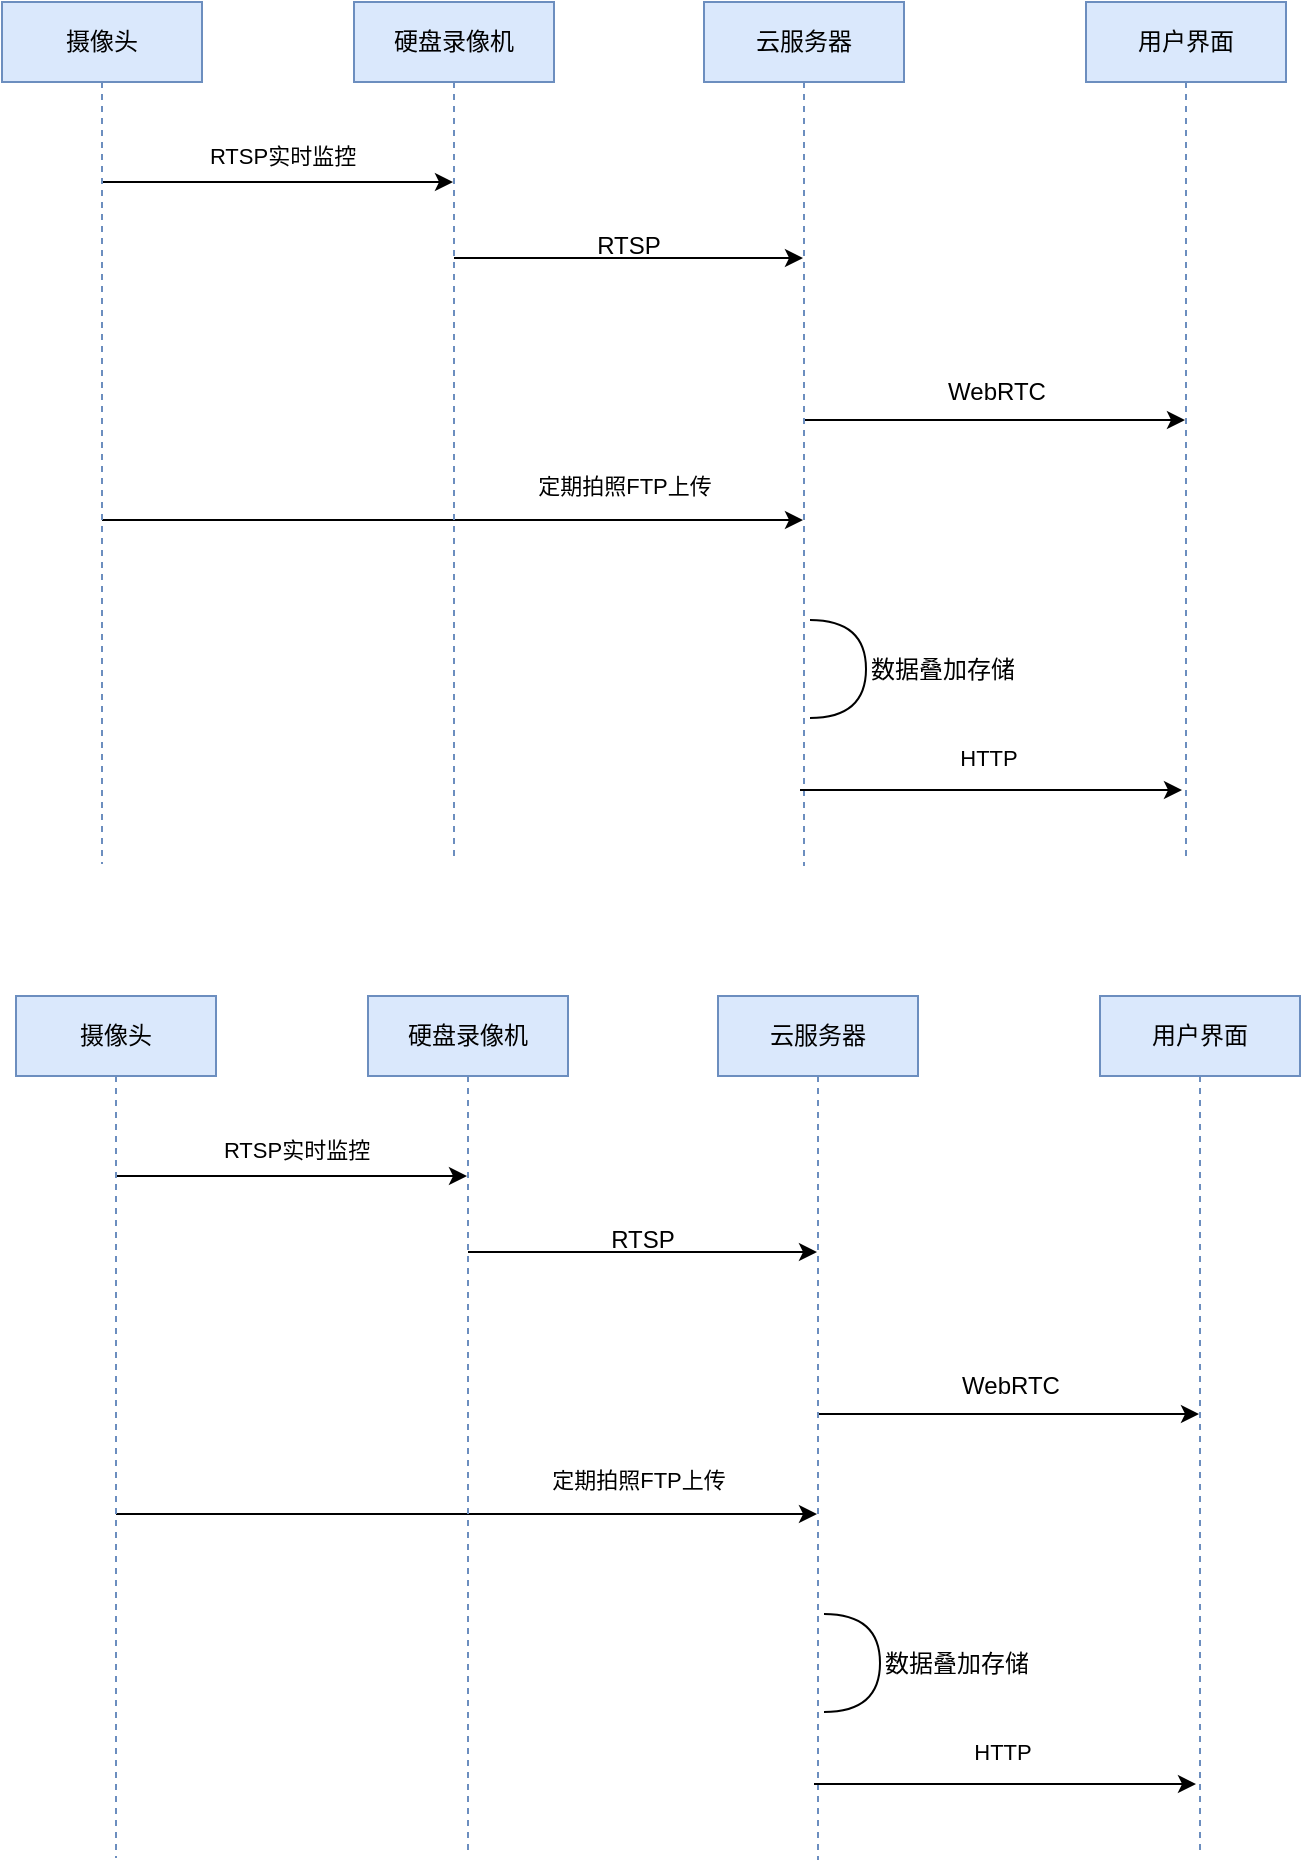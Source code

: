 <mxfile version="20.0.4" type="github"><diagram id="5IXWKcVClUF_Ixm6oIqO" name="Page-1"><mxGraphModel dx="2629" dy="1033" grid="0" gridSize="10" guides="1" tooltips="1" connect="1" arrows="1" fold="1" page="1" pageScale="1" pageWidth="827" pageHeight="1169" background="none" math="0" shadow="0"><root><mxCell id="0"/><mxCell id="1" parent="0"/><mxCell id="va7zsPbO62AZImjN0VQU-7" style="edgeStyle=orthogonalEdgeStyle;rounded=0;orthogonalLoop=1;jettySize=auto;html=1;" edge="1" parent="1" source="va7zsPbO62AZImjN0VQU-3" target="va7zsPbO62AZImjN0VQU-4"><mxGeometry relative="1" as="geometry"><Array as="points"><mxPoint x="202" y="178"/><mxPoint x="202" y="178"/></Array></mxGeometry></mxCell><mxCell id="va7zsPbO62AZImjN0VQU-8" value="RTSP实时监控" style="edgeLabel;html=1;align=center;verticalAlign=middle;resizable=0;points=[];" vertex="1" connectable="0" parent="va7zsPbO62AZImjN0VQU-7"><mxGeometry x="-0.171" relative="1" as="geometry"><mxPoint x="17" y="-13" as="offset"/></mxGeometry></mxCell><mxCell id="va7zsPbO62AZImjN0VQU-19" style="edgeStyle=orthogonalEdgeStyle;rounded=0;orthogonalLoop=1;jettySize=auto;html=1;" edge="1" parent="1" source="va7zsPbO62AZImjN0VQU-3" target="va7zsPbO62AZImjN0VQU-5"><mxGeometry relative="1" as="geometry"><mxPoint x="108.5" y="295.5" as="sourcePoint"/><mxPoint x="280" y="381" as="targetPoint"/><Array as="points"><mxPoint x="345" y="347"/><mxPoint x="345" y="347"/></Array></mxGeometry></mxCell><mxCell id="va7zsPbO62AZImjN0VQU-20" value="定期拍照FTP上传" style="edgeLabel;html=1;align=center;verticalAlign=middle;resizable=0;points=[];" vertex="1" connectable="0" parent="va7zsPbO62AZImjN0VQU-19"><mxGeometry x="-0.188" y="3" relative="1" as="geometry"><mxPoint x="118" y="-14" as="offset"/></mxGeometry></mxCell><mxCell id="va7zsPbO62AZImjN0VQU-3" value="摄像头" style="shape=umlLifeline;perimeter=lifelinePerimeter;whiteSpace=wrap;html=1;container=1;collapsible=0;recursiveResize=0;outlineConnect=0;fillColor=#dae8fc;strokeColor=#6c8ebf;" vertex="1" parent="1"><mxGeometry x="59" y="88" width="100" height="431" as="geometry"/></mxCell><mxCell id="va7zsPbO62AZImjN0VQU-12" style="edgeStyle=orthogonalEdgeStyle;rounded=0;orthogonalLoop=1;jettySize=auto;html=1;" edge="1" parent="1" source="va7zsPbO62AZImjN0VQU-4" target="va7zsPbO62AZImjN0VQU-5"><mxGeometry relative="1" as="geometry"><Array as="points"><mxPoint x="373" y="216"/><mxPoint x="373" y="216"/></Array></mxGeometry></mxCell><mxCell id="va7zsPbO62AZImjN0VQU-4" value="硬盘录像机" style="shape=umlLifeline;perimeter=lifelinePerimeter;whiteSpace=wrap;html=1;container=1;collapsible=0;recursiveResize=0;outlineConnect=0;fillColor=#dae8fc;strokeColor=#6c8ebf;" vertex="1" parent="1"><mxGeometry x="235" y="88" width="100" height="430" as="geometry"/></mxCell><mxCell id="va7zsPbO62AZImjN0VQU-15" style="edgeStyle=orthogonalEdgeStyle;rounded=0;orthogonalLoop=1;jettySize=auto;html=1;" edge="1" parent="1" target="va7zsPbO62AZImjN0VQU-6"><mxGeometry relative="1" as="geometry"><mxPoint x="459.5" y="297" as="sourcePoint"/><mxPoint x="650.5" y="299" as="targetPoint"/><Array as="points"><mxPoint x="591" y="297"/><mxPoint x="591" y="297"/></Array></mxGeometry></mxCell><mxCell id="va7zsPbO62AZImjN0VQU-5" value="云服务器" style="shape=umlLifeline;perimeter=lifelinePerimeter;whiteSpace=wrap;html=1;container=1;collapsible=0;recursiveResize=0;outlineConnect=0;fillColor=#dae8fc;strokeColor=#6c8ebf;" vertex="1" parent="1"><mxGeometry x="410" y="88" width="100" height="432" as="geometry"/></mxCell><mxCell id="va7zsPbO62AZImjN0VQU-23" value="" style="shape=requiredInterface;html=1;verticalLabelPosition=bottom;sketch=0;" vertex="1" parent="va7zsPbO62AZImjN0VQU-5"><mxGeometry x="53" y="309" width="28" height="49" as="geometry"/></mxCell><mxCell id="va7zsPbO62AZImjN0VQU-6" value="用户界面" style="shape=umlLifeline;perimeter=lifelinePerimeter;whiteSpace=wrap;html=1;container=1;collapsible=0;recursiveResize=0;outlineConnect=0;fillColor=#dae8fc;strokeColor=#6c8ebf;" vertex="1" parent="1"><mxGeometry x="601" y="88" width="100" height="428" as="geometry"/></mxCell><mxCell id="va7zsPbO62AZImjN0VQU-13" value="RTSP" style="text;html=1;align=center;verticalAlign=middle;resizable=0;points=[];autosize=1;strokeColor=none;fillColor=none;" vertex="1" parent="1"><mxGeometry x="347" y="197" width="50" height="26" as="geometry"/></mxCell><mxCell id="va7zsPbO62AZImjN0VQU-16" value="WebRTC" style="text;html=1;align=center;verticalAlign=middle;resizable=0;points=[];autosize=1;strokeColor=none;fillColor=none;" vertex="1" parent="1"><mxGeometry x="522" y="270" width="67" height="26" as="geometry"/></mxCell><mxCell id="va7zsPbO62AZImjN0VQU-24" value="数据叠加存储" style="text;html=1;align=center;verticalAlign=middle;resizable=0;points=[];autosize=1;strokeColor=none;fillColor=none;" vertex="1" parent="1"><mxGeometry x="484" y="409" width="90" height="26" as="geometry"/></mxCell><mxCell id="va7zsPbO62AZImjN0VQU-25" style="edgeStyle=orthogonalEdgeStyle;rounded=0;orthogonalLoop=1;jettySize=auto;html=1;" edge="1" parent="1"><mxGeometry relative="1" as="geometry"><mxPoint x="458" y="482" as="sourcePoint"/><mxPoint x="649" y="482" as="targetPoint"/></mxGeometry></mxCell><mxCell id="va7zsPbO62AZImjN0VQU-26" value="HTTP" style="edgeLabel;html=1;align=center;verticalAlign=middle;resizable=0;points=[];" vertex="1" connectable="0" parent="va7zsPbO62AZImjN0VQU-25"><mxGeometry x="-0.111" y="2" relative="1" as="geometry"><mxPoint x="9" y="-14" as="offset"/></mxGeometry></mxCell><mxCell id="va7zsPbO62AZImjN0VQU-30" style="edgeStyle=orthogonalEdgeStyle;rounded=0;orthogonalLoop=1;jettySize=auto;html=1;" edge="1" parent="1" source="va7zsPbO62AZImjN0VQU-34" target="va7zsPbO62AZImjN0VQU-36"><mxGeometry relative="1" as="geometry"><Array as="points"><mxPoint x="209" y="675"/><mxPoint x="209" y="675"/></Array></mxGeometry></mxCell><mxCell id="va7zsPbO62AZImjN0VQU-31" value="RTSP实时监控" style="edgeLabel;html=1;align=center;verticalAlign=middle;resizable=0;points=[];" vertex="1" connectable="0" parent="va7zsPbO62AZImjN0VQU-30"><mxGeometry x="-0.171" relative="1" as="geometry"><mxPoint x="17" y="-13" as="offset"/></mxGeometry></mxCell><mxCell id="va7zsPbO62AZImjN0VQU-32" style="edgeStyle=orthogonalEdgeStyle;rounded=0;orthogonalLoop=1;jettySize=auto;html=1;" edge="1" parent="1" source="va7zsPbO62AZImjN0VQU-34" target="va7zsPbO62AZImjN0VQU-38"><mxGeometry relative="1" as="geometry"><mxPoint x="115.5" y="792.5" as="sourcePoint"/><mxPoint x="287" y="878" as="targetPoint"/><Array as="points"><mxPoint x="352" y="844"/><mxPoint x="352" y="844"/></Array></mxGeometry></mxCell><mxCell id="va7zsPbO62AZImjN0VQU-33" value="定期拍照FTP上传" style="edgeLabel;html=1;align=center;verticalAlign=middle;resizable=0;points=[];" vertex="1" connectable="0" parent="va7zsPbO62AZImjN0VQU-32"><mxGeometry x="-0.188" y="3" relative="1" as="geometry"><mxPoint x="118" y="-14" as="offset"/></mxGeometry></mxCell><mxCell id="va7zsPbO62AZImjN0VQU-34" value="摄像头" style="shape=umlLifeline;perimeter=lifelinePerimeter;whiteSpace=wrap;html=1;container=1;collapsible=0;recursiveResize=0;outlineConnect=0;fillColor=#dae8fc;strokeColor=#6c8ebf;" vertex="1" parent="1"><mxGeometry x="66" y="585" width="100" height="431" as="geometry"/></mxCell><mxCell id="va7zsPbO62AZImjN0VQU-35" style="edgeStyle=orthogonalEdgeStyle;rounded=0;orthogonalLoop=1;jettySize=auto;html=1;" edge="1" parent="1" source="va7zsPbO62AZImjN0VQU-36" target="va7zsPbO62AZImjN0VQU-38"><mxGeometry relative="1" as="geometry"><Array as="points"><mxPoint x="380" y="713"/><mxPoint x="380" y="713"/></Array></mxGeometry></mxCell><mxCell id="va7zsPbO62AZImjN0VQU-36" value="硬盘录像机" style="shape=umlLifeline;perimeter=lifelinePerimeter;whiteSpace=wrap;html=1;container=1;collapsible=0;recursiveResize=0;outlineConnect=0;fillColor=#dae8fc;strokeColor=#6c8ebf;" vertex="1" parent="1"><mxGeometry x="242" y="585" width="100" height="430" as="geometry"/></mxCell><mxCell id="va7zsPbO62AZImjN0VQU-37" style="edgeStyle=orthogonalEdgeStyle;rounded=0;orthogonalLoop=1;jettySize=auto;html=1;" edge="1" parent="1" target="va7zsPbO62AZImjN0VQU-40"><mxGeometry relative="1" as="geometry"><mxPoint x="466.5" y="794" as="sourcePoint"/><mxPoint x="657.5" y="796" as="targetPoint"/><Array as="points"><mxPoint x="598" y="794"/><mxPoint x="598" y="794"/></Array></mxGeometry></mxCell><mxCell id="va7zsPbO62AZImjN0VQU-38" value="云服务器" style="shape=umlLifeline;perimeter=lifelinePerimeter;whiteSpace=wrap;html=1;container=1;collapsible=0;recursiveResize=0;outlineConnect=0;fillColor=#dae8fc;strokeColor=#6c8ebf;" vertex="1" parent="1"><mxGeometry x="417" y="585" width="100" height="432" as="geometry"/></mxCell><mxCell id="va7zsPbO62AZImjN0VQU-39" value="" style="shape=requiredInterface;html=1;verticalLabelPosition=bottom;sketch=0;" vertex="1" parent="va7zsPbO62AZImjN0VQU-38"><mxGeometry x="53" y="309" width="28" height="49" as="geometry"/></mxCell><mxCell id="va7zsPbO62AZImjN0VQU-40" value="用户界面" style="shape=umlLifeline;perimeter=lifelinePerimeter;whiteSpace=wrap;html=1;container=1;collapsible=0;recursiveResize=0;outlineConnect=0;fillColor=#dae8fc;strokeColor=#6c8ebf;" vertex="1" parent="1"><mxGeometry x="608" y="585" width="100" height="428" as="geometry"/></mxCell><mxCell id="va7zsPbO62AZImjN0VQU-41" value="RTSP" style="text;html=1;align=center;verticalAlign=middle;resizable=0;points=[];autosize=1;strokeColor=none;fillColor=none;" vertex="1" parent="1"><mxGeometry x="354" y="694" width="50" height="26" as="geometry"/></mxCell><mxCell id="va7zsPbO62AZImjN0VQU-42" value="WebRTC" style="text;html=1;align=center;verticalAlign=middle;resizable=0;points=[];autosize=1;strokeColor=none;fillColor=none;" vertex="1" parent="1"><mxGeometry x="529" y="767" width="67" height="26" as="geometry"/></mxCell><mxCell id="va7zsPbO62AZImjN0VQU-43" value="数据叠加存储" style="text;html=1;align=center;verticalAlign=middle;resizable=0;points=[];autosize=1;strokeColor=none;fillColor=none;" vertex="1" parent="1"><mxGeometry x="491" y="906" width="90" height="26" as="geometry"/></mxCell><mxCell id="va7zsPbO62AZImjN0VQU-44" style="edgeStyle=orthogonalEdgeStyle;rounded=0;orthogonalLoop=1;jettySize=auto;html=1;" edge="1" parent="1"><mxGeometry relative="1" as="geometry"><mxPoint x="465" y="979" as="sourcePoint"/><mxPoint x="656" y="979" as="targetPoint"/></mxGeometry></mxCell><mxCell id="va7zsPbO62AZImjN0VQU-45" value="HTTP" style="edgeLabel;html=1;align=center;verticalAlign=middle;resizable=0;points=[];" vertex="1" connectable="0" parent="va7zsPbO62AZImjN0VQU-44"><mxGeometry x="-0.111" y="2" relative="1" as="geometry"><mxPoint x="9" y="-14" as="offset"/></mxGeometry></mxCell></root></mxGraphModel></diagram></mxfile>